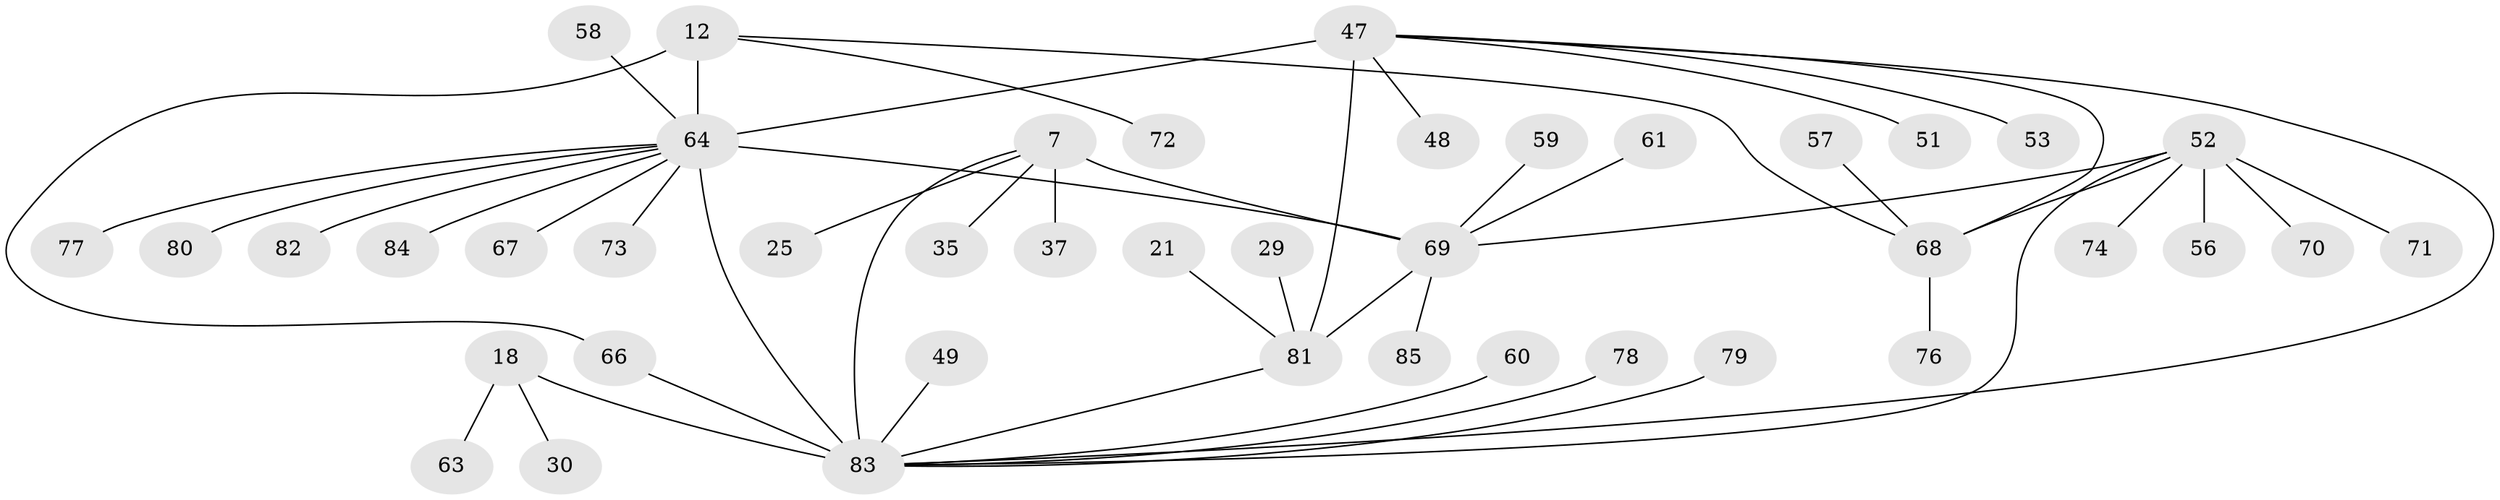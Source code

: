 // original degree distribution, {8: 0.07058823529411765, 7: 0.03529411764705882, 5: 0.07058823529411765, 6: 0.023529411764705882, 10: 0.011764705882352941, 12: 0.011764705882352941, 3: 0.058823529411764705, 4: 0.023529411764705882, 1: 0.5882352941176471, 2: 0.10588235294117647}
// Generated by graph-tools (version 1.1) at 2025/55/03/09/25 04:55:16]
// undirected, 42 vertices, 49 edges
graph export_dot {
graph [start="1"]
  node [color=gray90,style=filled];
  7 [super="+6"];
  12 [super="+9"];
  18 [super="+17"];
  21;
  25;
  29;
  30;
  35;
  37;
  47 [super="+39"];
  48;
  49;
  51;
  52 [super="+2+26+31+38"];
  53;
  56;
  57;
  58;
  59 [super="+27"];
  60 [super="+24"];
  61 [super="+50"];
  63;
  64 [super="+11+22+43"];
  66 [super="+40"];
  67;
  68 [super="+4+55"];
  69 [super="+54"];
  70;
  71;
  72;
  73;
  74;
  76;
  77 [super="+32"];
  78;
  79;
  80;
  81 [super="+16"];
  82;
  83 [super="+42+62+75+20+46"];
  84;
  85;
  7 -- 25;
  7 -- 37;
  7 -- 35;
  7 -- 83;
  7 -- 69 [weight=4];
  12 -- 72;
  12 -- 66;
  12 -- 68;
  12 -- 64 [weight=4];
  18 -- 30;
  18 -- 63;
  18 -- 83 [weight=5];
  21 -- 81;
  29 -- 81;
  47 -- 64 [weight=2];
  47 -- 68;
  47 -- 48;
  47 -- 81 [weight=4];
  47 -- 83;
  47 -- 51;
  47 -- 53;
  49 -- 83;
  52 -- 83 [weight=2];
  52 -- 70;
  52 -- 71;
  52 -- 74;
  52 -- 56;
  52 -- 68 [weight=4];
  52 -- 69;
  57 -- 68;
  58 -- 64;
  59 -- 69;
  60 -- 83;
  61 -- 69;
  64 -- 67;
  64 -- 73;
  64 -- 77;
  64 -- 80;
  64 -- 82;
  64 -- 83 [weight=2];
  64 -- 84;
  64 -- 69 [weight=2];
  66 -- 83;
  68 -- 76;
  69 -- 81;
  69 -- 85;
  78 -- 83;
  79 -- 83;
  81 -- 83;
}
